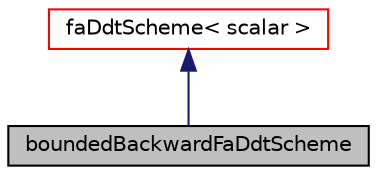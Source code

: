 digraph "boundedBackwardFaDdtScheme"
{
  bgcolor="transparent";
  edge [fontname="Helvetica",fontsize="10",labelfontname="Helvetica",labelfontsize="10"];
  node [fontname="Helvetica",fontsize="10",shape=record];
  Node1 [label="boundedBackwardFaDdtScheme",height=0.2,width=0.4,color="black", fillcolor="grey75", style="filled" fontcolor="black"];
  Node2 -> Node1 [dir="back",color="midnightblue",fontsize="10",style="solid",fontname="Helvetica"];
  Node2 [label="faDdtScheme\< scalar \>",height=0.2,width=0.4,color="red",URL="$classFoam_1_1fa_1_1faDdtScheme.html"];
}
